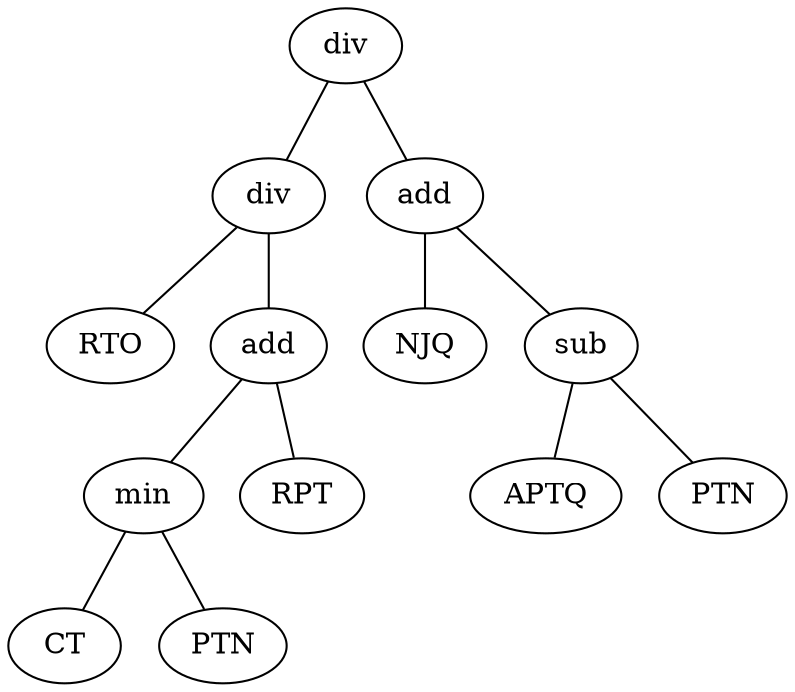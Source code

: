 graph G {
graph [dpi=300];
0 [label=div];
1 [label=div];
2 [label=RTO];
3 [label=add];
4 [label=min];
5 [label=CT];
6 [label=PTN];
7 [label=RPT];
8 [label=add];
9 [label=NJQ];
10 [label=sub];
11 [label=APTQ];
12 [label=PTN];
0 -- 1;
1 -- 2;
1 -- 3;
3 -- 4;
4 -- 5;
4 -- 6;
3 -- 7;
0 -- 8;
8 -- 9;
8 -- 10;
10 -- 11;
10 -- 12;
}
